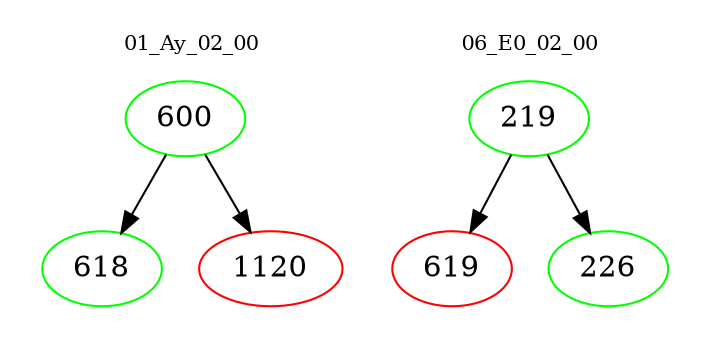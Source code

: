 digraph{
subgraph cluster_0 {
color = white
label = "01_Ay_02_00";
fontsize=10;
T0_600 [label="600", color="green"]
T0_600 -> T0_618 [color="black"]
T0_618 [label="618", color="green"]
T0_600 -> T0_1120 [color="black"]
T0_1120 [label="1120", color="red"]
}
subgraph cluster_1 {
color = white
label = "06_E0_02_00";
fontsize=10;
T1_219 [label="219", color="green"]
T1_219 -> T1_619 [color="black"]
T1_619 [label="619", color="red"]
T1_219 -> T1_226 [color="black"]
T1_226 [label="226", color="green"]
}
}
